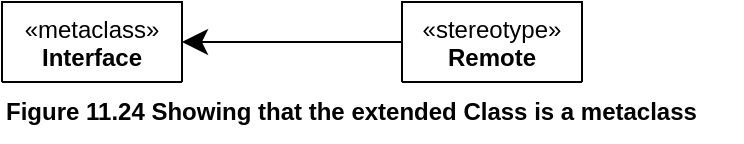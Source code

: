 <mxfile version="21.6.5" type="device">
  <diagram name="Page-1" id="ltI_y4su_BhwY9Hmrte7">
    <mxGraphModel dx="880" dy="511" grid="1" gridSize="10" guides="1" tooltips="1" connect="1" arrows="1" fold="1" page="1" pageScale="1" pageWidth="1169" pageHeight="827" math="0" shadow="0">
      <root>
        <mxCell id="0" />
        <mxCell id="1" parent="0" />
        <mxCell id="9wfUThA35_65btMWcCNg-1" value="«metaclass»&lt;br&gt;&lt;b&gt;Interface&lt;/b&gt;" style="swimlane;fontStyle=0;align=center;verticalAlign=top;childLayout=stackLayout;horizontal=1;startSize=48;horizontalStack=0;resizeParent=1;resizeParentMax=0;resizeLast=0;collapsible=0;marginBottom=0;html=1;whiteSpace=wrap;" vertex="1" parent="1">
          <mxGeometry x="40" y="40" width="90" height="40" as="geometry" />
        </mxCell>
        <mxCell id="9wfUThA35_65btMWcCNg-4" style="edgeStyle=orthogonalEdgeStyle;rounded=0;orthogonalLoop=1;jettySize=auto;html=1;exitX=0;exitY=0.5;exitDx=0;exitDy=0;endSize=10;" edge="1" parent="1" source="9wfUThA35_65btMWcCNg-3" target="9wfUThA35_65btMWcCNg-1">
          <mxGeometry relative="1" as="geometry" />
        </mxCell>
        <mxCell id="9wfUThA35_65btMWcCNg-3" value="«stereotype»&lt;br&gt;&lt;b&gt;Remote&lt;/b&gt;" style="swimlane;fontStyle=0;align=center;verticalAlign=top;childLayout=stackLayout;horizontal=1;startSize=48;horizontalStack=0;resizeParent=1;resizeParentMax=0;resizeLast=0;collapsible=0;marginBottom=0;html=1;whiteSpace=wrap;" vertex="1" parent="1">
          <mxGeometry x="240" y="40" width="90" height="40" as="geometry" />
        </mxCell>
        <mxCell id="9wfUThA35_65btMWcCNg-5" value="&lt;b&gt;Figure 11.24 Showing that the extended Class is a metaclass&lt;/b&gt;" style="text;html=1;align=left;verticalAlign=middle;resizable=0;points=[];autosize=1;strokeColor=none;fillColor=none;" vertex="1" parent="1">
          <mxGeometry x="40" y="80" width="370" height="30" as="geometry" />
        </mxCell>
      </root>
    </mxGraphModel>
  </diagram>
</mxfile>
